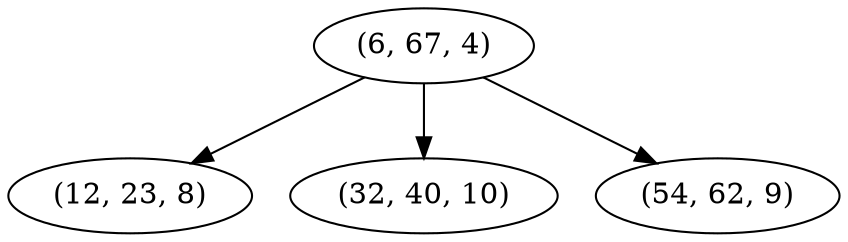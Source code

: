 digraph tree {
    "(6, 67, 4)";
    "(12, 23, 8)";
    "(32, 40, 10)";
    "(54, 62, 9)";
    "(6, 67, 4)" -> "(12, 23, 8)";
    "(6, 67, 4)" -> "(32, 40, 10)";
    "(6, 67, 4)" -> "(54, 62, 9)";
}
